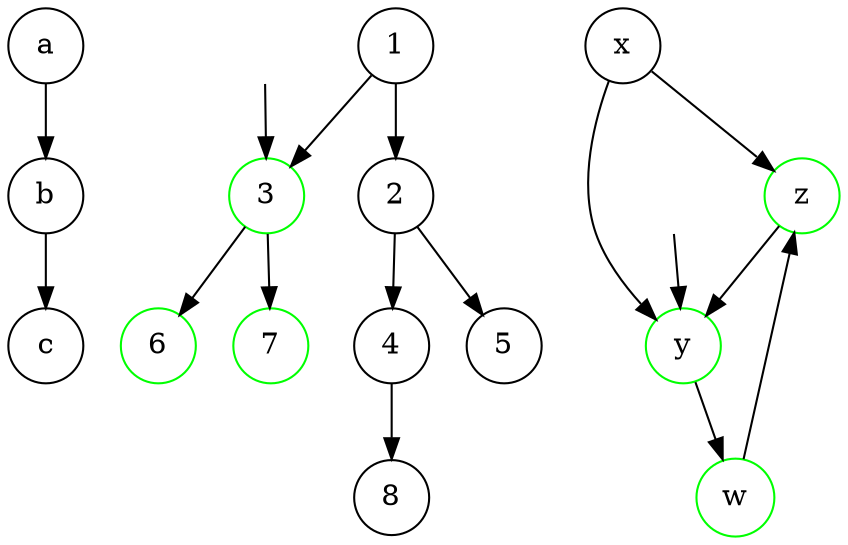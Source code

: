 digraph mem {
b [ shape = circle];
c [ shape = circle];
b -> { c};
a [ shape = circle];
b [ shape = circle];
a -> { b};
4 [ shape = circle];
8 [ shape = circle];
4 -> { 8};
3 [ color = green , shape = circle];
6 [ color = green , shape = circle];
7 [ color = green , shape = circle];
3 -> { 6 7};
2 [ shape = circle];
4 [ shape = circle];
5 [ shape = circle];
2 -> { 4 5};
1 [ shape = circle];
2 [ shape = circle];
3 [ color = green , shape = circle];
1 -> { 2 3};
z [ color = green , shape = circle];
y [ color = green , shape = circle];
z -> { y};
w [ color = green , shape = circle];
z [ color = green , shape = circle];
w -> { z};
y [ color = green , shape = circle];
w [ color = green , shape = circle];
y -> { w};
x [ shape = circle];
y [ color = green , shape = circle];
z [ color = green , shape = circle];
x -> { y z};
hidden0 [shape = plaintext , label = ""];hidden0 -> 3
hidden1 [shape = plaintext , label = ""];hidden1 -> y
}
